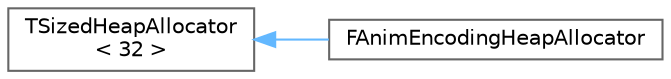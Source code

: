 digraph "Graphical Class Hierarchy"
{
 // INTERACTIVE_SVG=YES
 // LATEX_PDF_SIZE
  bgcolor="transparent";
  edge [fontname=Helvetica,fontsize=10,labelfontname=Helvetica,labelfontsize=10];
  node [fontname=Helvetica,fontsize=10,shape=box,height=0.2,width=0.4];
  rankdir="LR";
  Node0 [id="Node000000",label="TSizedHeapAllocator\l\< 32 \>",height=0.2,width=0.4,color="grey40", fillcolor="white", style="filled",URL="$d1/d9a/classTSizedHeapAllocator.html",tooltip=" "];
  Node0 -> Node1 [id="edge8403_Node000000_Node000001",dir="back",color="steelblue1",style="solid",tooltip=" "];
  Node1 [id="Node000001",label="FAnimEncodingHeapAllocator",height=0.2,width=0.4,color="grey40", fillcolor="white", style="filled",URL="$df/d89/classFAnimEncodingHeapAllocator.html",tooltip="Heap allocator for animation decompression codec that want to avoid range checks for performance reas..."];
}
